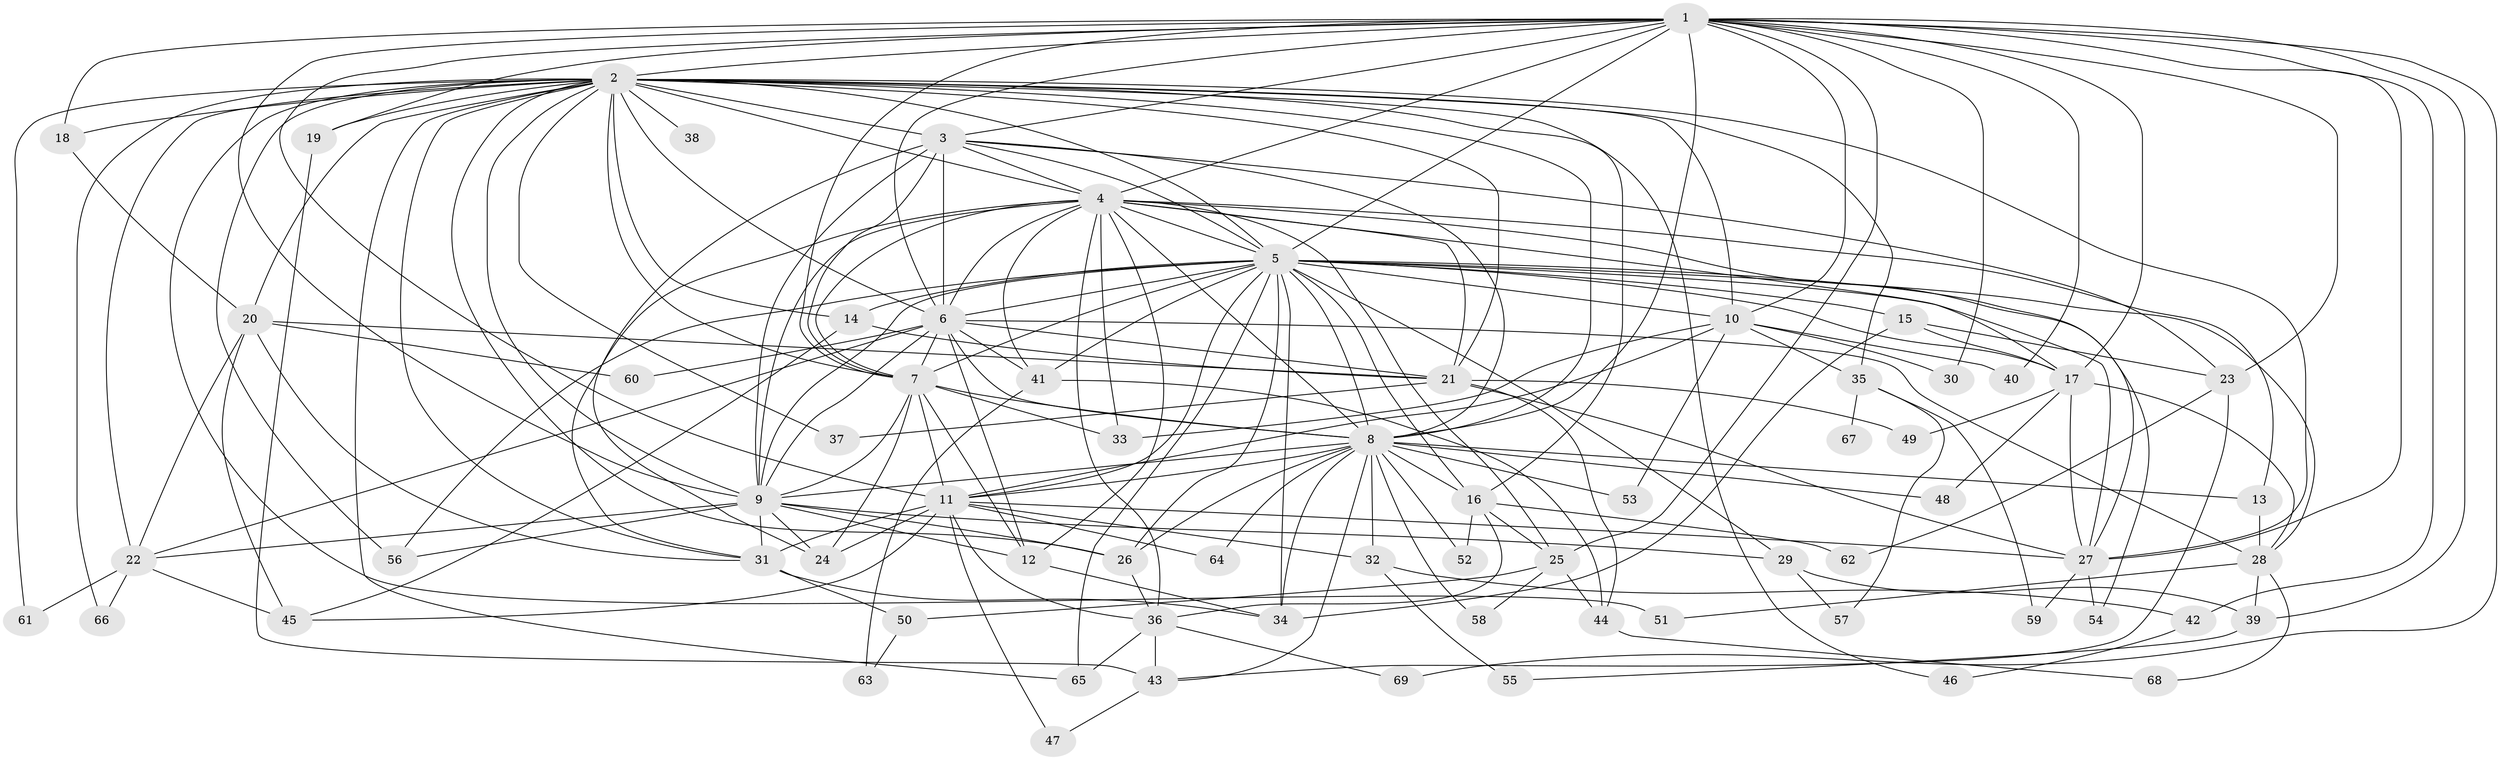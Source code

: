 // original degree distribution, {25: 0.0072992700729927005, 32: 0.0072992700729927005, 18: 0.0072992700729927005, 20: 0.021897810218978103, 12: 0.0072992700729927005, 23: 0.0072992700729927005, 26: 0.0072992700729927005, 21: 0.0072992700729927005, 9: 0.0072992700729927005, 2: 0.5109489051094891, 3: 0.1386861313868613, 4: 0.145985401459854, 5: 0.06569343065693431, 7: 0.014598540145985401, 6: 0.043795620437956206}
// Generated by graph-tools (version 1.1) at 2025/34/03/09/25 02:34:35]
// undirected, 69 vertices, 198 edges
graph export_dot {
graph [start="1"]
  node [color=gray90,style=filled];
  1;
  2;
  3;
  4;
  5;
  6;
  7;
  8;
  9;
  10;
  11;
  12;
  13;
  14;
  15;
  16;
  17;
  18;
  19;
  20;
  21;
  22;
  23;
  24;
  25;
  26;
  27;
  28;
  29;
  30;
  31;
  32;
  33;
  34;
  35;
  36;
  37;
  38;
  39;
  40;
  41;
  42;
  43;
  44;
  45;
  46;
  47;
  48;
  49;
  50;
  51;
  52;
  53;
  54;
  55;
  56;
  57;
  58;
  59;
  60;
  61;
  62;
  63;
  64;
  65;
  66;
  67;
  68;
  69;
  1 -- 2 [weight=1.0];
  1 -- 3 [weight=1.0];
  1 -- 4 [weight=1.0];
  1 -- 5 [weight=3.0];
  1 -- 6 [weight=2.0];
  1 -- 7 [weight=1.0];
  1 -- 8 [weight=1.0];
  1 -- 9 [weight=1.0];
  1 -- 10 [weight=2.0];
  1 -- 11 [weight=1.0];
  1 -- 17 [weight=1.0];
  1 -- 18 [weight=1.0];
  1 -- 19 [weight=1.0];
  1 -- 23 [weight=1.0];
  1 -- 25 [weight=1.0];
  1 -- 27 [weight=1.0];
  1 -- 30 [weight=1.0];
  1 -- 39 [weight=1.0];
  1 -- 40 [weight=1.0];
  1 -- 42 [weight=1.0];
  1 -- 69 [weight=1.0];
  2 -- 3 [weight=2.0];
  2 -- 4 [weight=1.0];
  2 -- 5 [weight=2.0];
  2 -- 6 [weight=1.0];
  2 -- 7 [weight=1.0];
  2 -- 8 [weight=1.0];
  2 -- 9 [weight=2.0];
  2 -- 10 [weight=1.0];
  2 -- 14 [weight=1.0];
  2 -- 16 [weight=1.0];
  2 -- 18 [weight=1.0];
  2 -- 19 [weight=1.0];
  2 -- 20 [weight=1.0];
  2 -- 21 [weight=1.0];
  2 -- 22 [weight=1.0];
  2 -- 26 [weight=1.0];
  2 -- 27 [weight=1.0];
  2 -- 31 [weight=1.0];
  2 -- 35 [weight=1.0];
  2 -- 37 [weight=1.0];
  2 -- 38 [weight=1.0];
  2 -- 46 [weight=1.0];
  2 -- 51 [weight=1.0];
  2 -- 56 [weight=1.0];
  2 -- 61 [weight=1.0];
  2 -- 65 [weight=1.0];
  2 -- 66 [weight=1.0];
  3 -- 4 [weight=2.0];
  3 -- 5 [weight=2.0];
  3 -- 6 [weight=6.0];
  3 -- 7 [weight=2.0];
  3 -- 8 [weight=1.0];
  3 -- 9 [weight=1.0];
  3 -- 23 [weight=1.0];
  3 -- 24 [weight=1.0];
  4 -- 5 [weight=2.0];
  4 -- 6 [weight=1.0];
  4 -- 7 [weight=1.0];
  4 -- 8 [weight=1.0];
  4 -- 9 [weight=1.0];
  4 -- 12 [weight=1.0];
  4 -- 13 [weight=1.0];
  4 -- 17 [weight=1.0];
  4 -- 21 [weight=1.0];
  4 -- 25 [weight=1.0];
  4 -- 27 [weight=1.0];
  4 -- 31 [weight=1.0];
  4 -- 33 [weight=1.0];
  4 -- 36 [weight=1.0];
  4 -- 41 [weight=1.0];
  5 -- 6 [weight=2.0];
  5 -- 7 [weight=2.0];
  5 -- 8 [weight=3.0];
  5 -- 9 [weight=3.0];
  5 -- 10 [weight=1.0];
  5 -- 11 [weight=1.0];
  5 -- 14 [weight=1.0];
  5 -- 15 [weight=2.0];
  5 -- 16 [weight=1.0];
  5 -- 17 [weight=1.0];
  5 -- 26 [weight=1.0];
  5 -- 27 [weight=1.0];
  5 -- 28 [weight=1.0];
  5 -- 29 [weight=1.0];
  5 -- 34 [weight=1.0];
  5 -- 41 [weight=1.0];
  5 -- 54 [weight=1.0];
  5 -- 56 [weight=1.0];
  5 -- 65 [weight=2.0];
  6 -- 7 [weight=1.0];
  6 -- 8 [weight=1.0];
  6 -- 9 [weight=1.0];
  6 -- 12 [weight=1.0];
  6 -- 21 [weight=1.0];
  6 -- 22 [weight=1.0];
  6 -- 28 [weight=1.0];
  6 -- 41 [weight=2.0];
  6 -- 60 [weight=1.0];
  7 -- 8 [weight=2.0];
  7 -- 9 [weight=1.0];
  7 -- 11 [weight=9.0];
  7 -- 12 [weight=1.0];
  7 -- 24 [weight=1.0];
  7 -- 33 [weight=1.0];
  8 -- 9 [weight=1.0];
  8 -- 11 [weight=1.0];
  8 -- 13 [weight=1.0];
  8 -- 16 [weight=1.0];
  8 -- 26 [weight=1.0];
  8 -- 32 [weight=1.0];
  8 -- 34 [weight=2.0];
  8 -- 43 [weight=1.0];
  8 -- 48 [weight=1.0];
  8 -- 52 [weight=1.0];
  8 -- 53 [weight=1.0];
  8 -- 58 [weight=1.0];
  8 -- 64 [weight=1.0];
  9 -- 12 [weight=1.0];
  9 -- 22 [weight=1.0];
  9 -- 24 [weight=1.0];
  9 -- 26 [weight=3.0];
  9 -- 29 [weight=2.0];
  9 -- 31 [weight=1.0];
  9 -- 56 [weight=1.0];
  10 -- 11 [weight=2.0];
  10 -- 30 [weight=1.0];
  10 -- 33 [weight=1.0];
  10 -- 35 [weight=1.0];
  10 -- 40 [weight=1.0];
  10 -- 53 [weight=1.0];
  11 -- 24 [weight=1.0];
  11 -- 27 [weight=1.0];
  11 -- 31 [weight=3.0];
  11 -- 32 [weight=1.0];
  11 -- 36 [weight=1.0];
  11 -- 45 [weight=1.0];
  11 -- 47 [weight=1.0];
  11 -- 64 [weight=1.0];
  12 -- 34 [weight=1.0];
  13 -- 28 [weight=1.0];
  14 -- 21 [weight=1.0];
  14 -- 45 [weight=1.0];
  15 -- 17 [weight=1.0];
  15 -- 23 [weight=2.0];
  15 -- 34 [weight=2.0];
  16 -- 25 [weight=1.0];
  16 -- 36 [weight=1.0];
  16 -- 52 [weight=1.0];
  16 -- 62 [weight=1.0];
  17 -- 27 [weight=1.0];
  17 -- 28 [weight=1.0];
  17 -- 48 [weight=1.0];
  17 -- 49 [weight=1.0];
  18 -- 20 [weight=1.0];
  19 -- 43 [weight=1.0];
  20 -- 21 [weight=1.0];
  20 -- 22 [weight=1.0];
  20 -- 31 [weight=1.0];
  20 -- 45 [weight=1.0];
  20 -- 60 [weight=1.0];
  21 -- 27 [weight=1.0];
  21 -- 37 [weight=1.0];
  21 -- 44 [weight=1.0];
  21 -- 49 [weight=1.0];
  22 -- 45 [weight=2.0];
  22 -- 61 [weight=1.0];
  22 -- 66 [weight=1.0];
  23 -- 43 [weight=1.0];
  23 -- 62 [weight=1.0];
  25 -- 44 [weight=1.0];
  25 -- 50 [weight=1.0];
  25 -- 58 [weight=1.0];
  26 -- 36 [weight=1.0];
  27 -- 54 [weight=1.0];
  27 -- 59 [weight=1.0];
  28 -- 39 [weight=1.0];
  28 -- 51 [weight=1.0];
  28 -- 68 [weight=1.0];
  29 -- 39 [weight=1.0];
  29 -- 57 [weight=1.0];
  31 -- 34 [weight=1.0];
  31 -- 50 [weight=1.0];
  32 -- 42 [weight=1.0];
  32 -- 55 [weight=1.0];
  35 -- 57 [weight=1.0];
  35 -- 59 [weight=1.0];
  35 -- 67 [weight=1.0];
  36 -- 43 [weight=1.0];
  36 -- 65 [weight=1.0];
  36 -- 69 [weight=1.0];
  39 -- 55 [weight=1.0];
  41 -- 44 [weight=1.0];
  41 -- 63 [weight=1.0];
  42 -- 46 [weight=1.0];
  43 -- 47 [weight=1.0];
  44 -- 68 [weight=1.0];
  50 -- 63 [weight=1.0];
}
